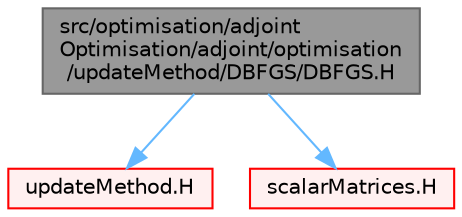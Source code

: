 digraph "src/optimisation/adjointOptimisation/adjoint/optimisation/updateMethod/DBFGS/DBFGS.H"
{
 // LATEX_PDF_SIZE
  bgcolor="transparent";
  edge [fontname=Helvetica,fontsize=10,labelfontname=Helvetica,labelfontsize=10];
  node [fontname=Helvetica,fontsize=10,shape=box,height=0.2,width=0.4];
  Node1 [id="Node000001",label="src/optimisation/adjoint\lOptimisation/adjoint/optimisation\l/updateMethod/DBFGS/DBFGS.H",height=0.2,width=0.4,color="gray40", fillcolor="grey60", style="filled", fontcolor="black",tooltip=" "];
  Node1 -> Node2 [id="edge1_Node000001_Node000002",color="steelblue1",style="solid",tooltip=" "];
  Node2 [id="Node000002",label="updateMethod.H",height=0.2,width=0.4,color="red", fillcolor="#FFF0F0", style="filled",URL="$updateMethod_8H.html",tooltip=" "];
  Node1 -> Node322 [id="edge2_Node000001_Node000322",color="steelblue1",style="solid",tooltip=" "];
  Node322 [id="Node000322",label="scalarMatrices.H",height=0.2,width=0.4,color="red", fillcolor="#FFF0F0", style="filled",URL="$scalarMatrices_8H.html",tooltip=" "];
}
